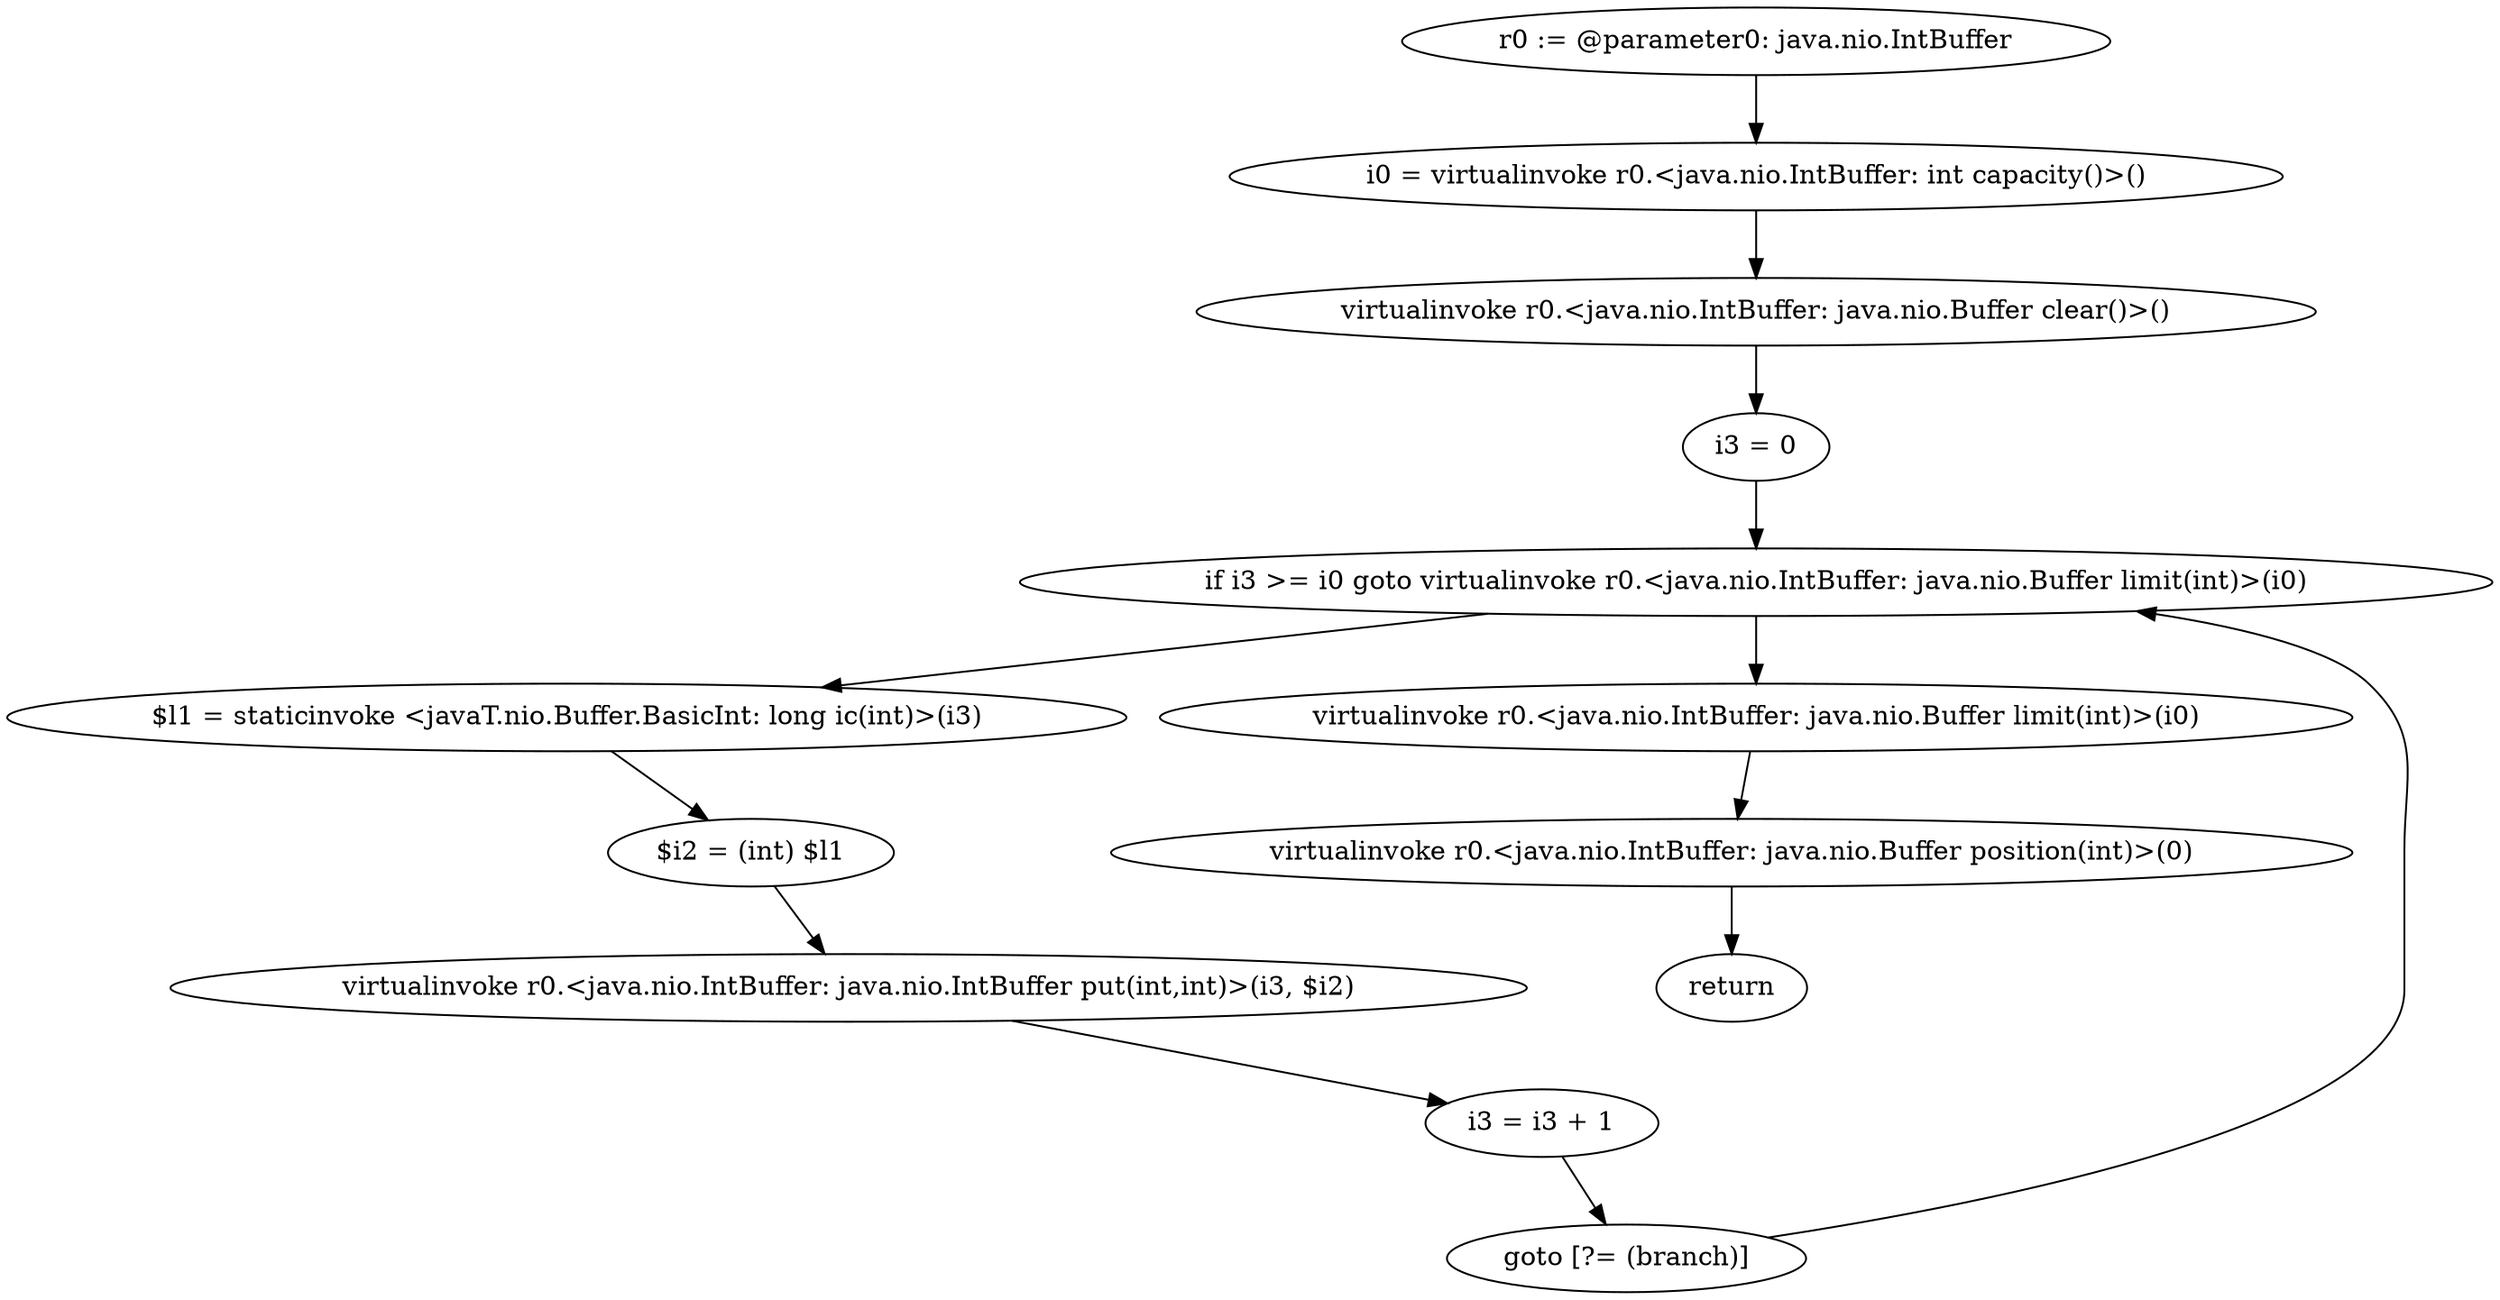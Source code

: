 digraph "unitGraph" {
    "r0 := @parameter0: java.nio.IntBuffer"
    "i0 = virtualinvoke r0.<java.nio.IntBuffer: int capacity()>()"
    "virtualinvoke r0.<java.nio.IntBuffer: java.nio.Buffer clear()>()"
    "i3 = 0"
    "if i3 >= i0 goto virtualinvoke r0.<java.nio.IntBuffer: java.nio.Buffer limit(int)>(i0)"
    "$l1 = staticinvoke <javaT.nio.Buffer.BasicInt: long ic(int)>(i3)"
    "$i2 = (int) $l1"
    "virtualinvoke r0.<java.nio.IntBuffer: java.nio.IntBuffer put(int,int)>(i3, $i2)"
    "i3 = i3 + 1"
    "goto [?= (branch)]"
    "virtualinvoke r0.<java.nio.IntBuffer: java.nio.Buffer limit(int)>(i0)"
    "virtualinvoke r0.<java.nio.IntBuffer: java.nio.Buffer position(int)>(0)"
    "return"
    "r0 := @parameter0: java.nio.IntBuffer"->"i0 = virtualinvoke r0.<java.nio.IntBuffer: int capacity()>()";
    "i0 = virtualinvoke r0.<java.nio.IntBuffer: int capacity()>()"->"virtualinvoke r0.<java.nio.IntBuffer: java.nio.Buffer clear()>()";
    "virtualinvoke r0.<java.nio.IntBuffer: java.nio.Buffer clear()>()"->"i3 = 0";
    "i3 = 0"->"if i3 >= i0 goto virtualinvoke r0.<java.nio.IntBuffer: java.nio.Buffer limit(int)>(i0)";
    "if i3 >= i0 goto virtualinvoke r0.<java.nio.IntBuffer: java.nio.Buffer limit(int)>(i0)"->"$l1 = staticinvoke <javaT.nio.Buffer.BasicInt: long ic(int)>(i3)";
    "if i3 >= i0 goto virtualinvoke r0.<java.nio.IntBuffer: java.nio.Buffer limit(int)>(i0)"->"virtualinvoke r0.<java.nio.IntBuffer: java.nio.Buffer limit(int)>(i0)";
    "$l1 = staticinvoke <javaT.nio.Buffer.BasicInt: long ic(int)>(i3)"->"$i2 = (int) $l1";
    "$i2 = (int) $l1"->"virtualinvoke r0.<java.nio.IntBuffer: java.nio.IntBuffer put(int,int)>(i3, $i2)";
    "virtualinvoke r0.<java.nio.IntBuffer: java.nio.IntBuffer put(int,int)>(i3, $i2)"->"i3 = i3 + 1";
    "i3 = i3 + 1"->"goto [?= (branch)]";
    "goto [?= (branch)]"->"if i3 >= i0 goto virtualinvoke r0.<java.nio.IntBuffer: java.nio.Buffer limit(int)>(i0)";
    "virtualinvoke r0.<java.nio.IntBuffer: java.nio.Buffer limit(int)>(i0)"->"virtualinvoke r0.<java.nio.IntBuffer: java.nio.Buffer position(int)>(0)";
    "virtualinvoke r0.<java.nio.IntBuffer: java.nio.Buffer position(int)>(0)"->"return";
}
